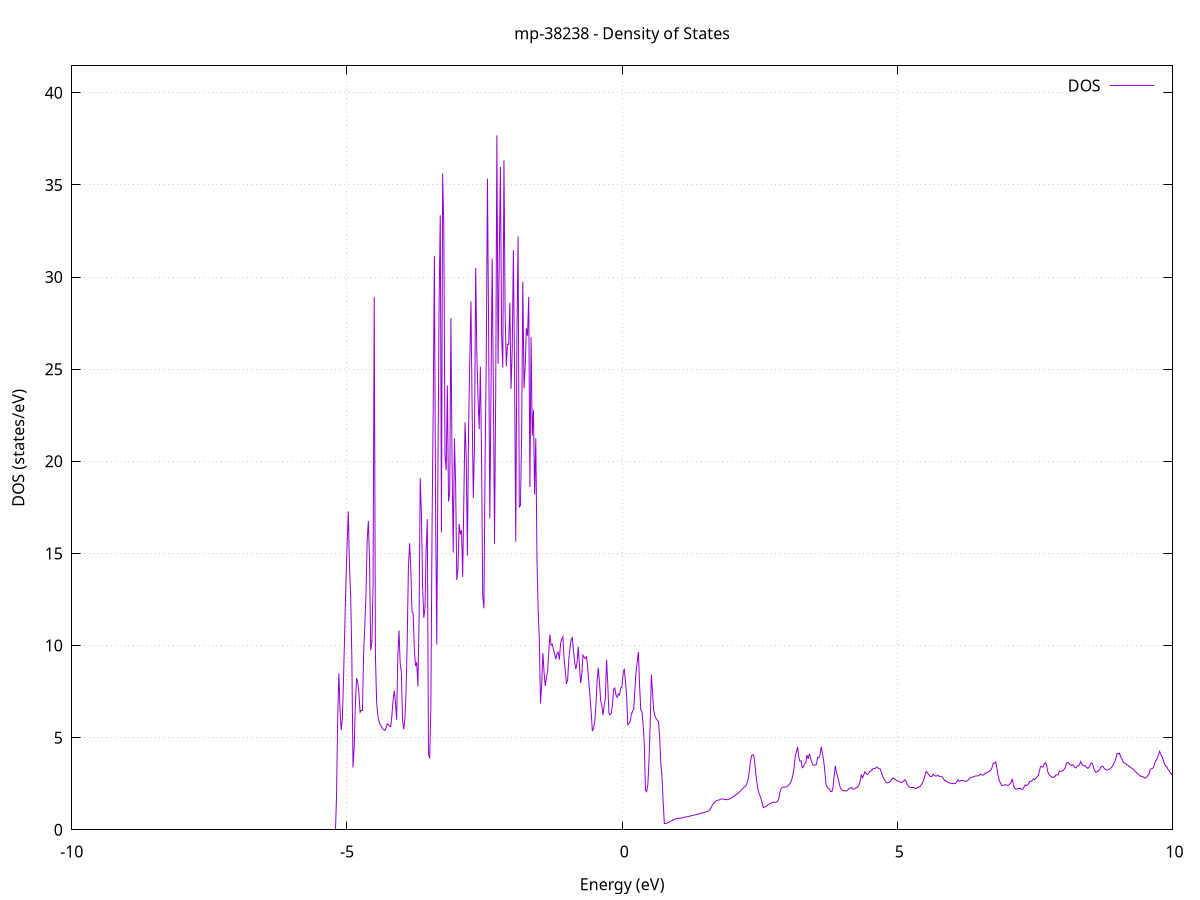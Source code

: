 set title 'mp-38238 - Density of States'
set xlabel 'Energy (eV)'
set ylabel 'DOS (states/eV)'
set grid
set xrange [-10:10]
set yrange [0:41.459]
set xzeroaxis lt -1
set terminal png size 800,600
set output 'mp-38238_dos_gnuplot.png'
plot '-' using 1:2 with lines title 'DOS'
-19.075000 0.000000
-19.053600 0.000000
-19.032100 0.000000
-19.010700 0.000000
-18.989300 0.000000
-18.967900 0.000000
-18.946400 0.000000
-18.925000 0.000000
-18.903600 0.000000
-18.882100 0.000000
-18.860700 0.000000
-18.839300 0.000000
-18.817900 0.000000
-18.796400 0.000000
-18.775000 0.000000
-18.753600 0.000000
-18.732200 0.000000
-18.710700 0.000000
-18.689300 0.000000
-18.667900 0.000000
-18.646400 0.000000
-18.625000 0.000000
-18.603600 0.000000
-18.582200 0.000000
-18.560700 0.000000
-18.539300 0.000000
-18.517900 0.000000
-18.496500 0.000000
-18.475000 0.000000
-18.453600 0.000000
-18.432200 0.000000
-18.410700 0.000000
-18.389300 0.000000
-18.367900 0.000000
-18.346500 0.000000
-18.325000 0.000000
-18.303600 0.000000
-18.282200 0.000000
-18.260800 0.000000
-18.239300 0.000000
-18.217900 0.000000
-18.196500 0.000000
-18.175000 0.000000
-18.153600 0.000000
-18.132200 0.000000
-18.110800 0.000000
-18.089300 0.000000
-18.067900 0.000000
-18.046500 0.000000
-18.025100 0.000000
-18.003600 0.000000
-17.982200 0.000000
-17.960800 0.000000
-17.939300 0.000000
-17.917900 0.000000
-17.896500 0.000000
-17.875100 0.000000
-17.853600 0.000000
-17.832200 0.000000
-17.810800 0.000000
-17.789400 0.000000
-17.767900 0.000000
-17.746500 0.000000
-17.725100 0.000000
-17.703600 0.000000
-17.682200 0.000000
-17.660800 0.000000
-17.639400 0.000000
-17.617900 0.000000
-17.596500 0.000000
-17.575100 0.000000
-17.553700 0.000000
-17.532200 0.000000
-17.510800 0.000000
-17.489400 0.000000
-17.468000 0.000000
-17.446500 0.000000
-17.425100 0.000000
-17.403700 0.000000
-17.382200 0.000000
-17.360800 0.000000
-17.339400 0.000000
-17.318000 0.000000
-17.296500 0.000000
-17.275100 0.000000
-17.253700 0.000000
-17.232300 0.000000
-17.210800 0.000000
-17.189400 0.000000
-17.168000 0.000000
-17.146500 0.000000
-17.125100 0.782300
-17.103700 24.468500
-17.082300 13.348900
-17.060800 11.013000
-17.039400 10.935100
-17.018000 13.830100
-16.996600 36.180000
-16.975100 0.000000
-16.953700 0.000000
-16.932300 0.000000
-16.910800 0.359900
-16.889400 26.044300
-16.868000 11.754100
-16.846600 8.698900
-16.825100 8.702000
-16.803700 8.556500
-16.782300 10.237100
-16.760900 11.530400
-16.739400 0.000000
-16.718000 0.000000
-16.696600 0.000000
-16.675100 0.000000
-16.653700 0.000000
-16.632300 0.000000
-16.610900 0.000000
-16.589400 0.000000
-16.568000 0.000000
-16.546600 0.000000
-16.525200 0.000000
-16.503700 0.000000
-16.482300 0.000000
-16.460900 0.000000
-16.439400 0.000000
-16.418000 0.000000
-16.396600 0.000000
-16.375200 0.000000
-16.353700 0.000000
-16.332300 27.161800
-16.310900 11.404700
-16.289500 8.244100
-16.268000 8.246500
-16.246600 8.117900
-16.225200 8.120100
-16.203700 10.941200
-16.182300 29.821400
-16.160900 0.000000
-16.139500 0.000000
-16.118000 0.000000
-16.096600 0.000000
-16.075200 0.000000
-16.053800 0.000000
-16.032300 0.000000
-16.010900 0.000000
-15.989500 0.000000
-15.968000 0.000000
-15.946600 0.000000
-15.925200 0.000000
-15.903800 0.000000
-15.882300 0.000000
-15.860900 0.000000
-15.839500 0.000000
-15.818100 0.000000
-15.796600 0.000000
-15.775200 0.000000
-15.753800 0.000000
-15.732300 0.000000
-15.710900 0.000000
-15.689500 0.000000
-15.668100 0.000000
-15.646600 0.000000
-15.625200 0.000000
-15.603800 0.000000
-15.582400 0.000000
-15.560900 0.000000
-15.539500 0.000000
-15.518100 0.000000
-15.496600 0.000000
-15.475200 0.000000
-15.453800 0.000000
-15.432400 0.000000
-15.410900 0.000000
-15.389500 0.000000
-15.368100 0.000000
-15.346700 0.000000
-15.325200 0.000000
-15.303800 0.000000
-15.282400 0.000000
-15.260900 0.000000
-15.239500 0.000000
-15.218100 0.000000
-15.196700 0.000000
-15.175200 0.000000
-15.153800 0.000000
-15.132400 0.000000
-15.111000 0.000000
-15.089500 0.000000
-15.068100 0.000000
-15.046700 0.000000
-15.025200 0.000000
-15.003800 0.000000
-14.982400 0.000000
-14.961000 0.000000
-14.939500 0.000000
-14.918100 0.000000
-14.896700 0.000000
-14.875300 0.000000
-14.853800 0.000000
-14.832400 0.000000
-14.811000 0.000000
-14.789500 0.000000
-14.768100 0.000000
-14.746700 0.000000
-14.725300 0.000000
-14.703800 0.000000
-14.682400 0.000000
-14.661000 0.000000
-14.639600 0.000000
-14.618100 0.000000
-14.596700 0.000000
-14.575300 0.000000
-14.553900 0.000000
-14.532400 0.000000
-14.511000 0.000000
-14.489600 0.000000
-14.468100 0.000000
-14.446700 0.000000
-14.425300 0.000000
-14.403900 0.000000
-14.382400 0.000000
-14.361000 0.000000
-14.339600 0.000000
-14.318200 0.000000
-14.296700 0.000000
-14.275300 0.000000
-14.253900 0.000000
-14.232400 0.000000
-14.211000 0.000000
-14.189600 0.000000
-14.168200 0.000000
-14.146700 0.000000
-14.125300 0.000000
-14.103900 0.000000
-14.082500 0.000000
-14.061000 0.000000
-14.039600 0.000000
-14.018200 0.000000
-13.996700 0.000000
-13.975300 0.000000
-13.953900 0.000000
-13.932500 0.000000
-13.911000 0.000000
-13.889600 0.000000
-13.868200 0.000000
-13.846800 0.000000
-13.825300 0.000000
-13.803900 0.000000
-13.782500 0.000000
-13.761000 0.000000
-13.739600 0.000000
-13.718200 0.000000
-13.696800 0.000000
-13.675300 0.000000
-13.653900 0.000000
-13.632500 0.000000
-13.611100 0.000000
-13.589600 0.000000
-13.568200 0.000000
-13.546800 0.000000
-13.525300 0.000000
-13.503900 0.000000
-13.482500 0.000000
-13.461100 0.000000
-13.439600 0.000000
-13.418200 0.000000
-13.396800 0.000000
-13.375400 0.000000
-13.353900 0.000000
-13.332500 0.000000
-13.311100 0.000000
-13.289600 0.000000
-13.268200 0.000000
-13.246800 0.000000
-13.225400 0.000000
-13.203900 0.000000
-13.182500 0.000000
-13.161100 0.000000
-13.139700 0.000000
-13.118200 0.000000
-13.096800 0.000000
-13.075400 0.000000
-13.053900 0.000000
-13.032500 0.000000
-13.011100 0.000000
-12.989700 0.000000
-12.968200 0.000000
-12.946800 0.000000
-12.925400 0.000000
-12.904000 0.000000
-12.882500 0.000000
-12.861100 0.000000
-12.839700 0.000000
-12.818200 0.000000
-12.796800 0.000000
-12.775400 0.000000
-12.754000 0.000000
-12.732500 0.000000
-12.711100 0.000000
-12.689700 0.000000
-12.668300 0.000000
-12.646800 0.000000
-12.625400 0.000000
-12.604000 0.000000
-12.582500 0.000000
-12.561100 0.000000
-12.539700 0.000000
-12.518300 0.000000
-12.496800 0.000000
-12.475400 0.000000
-12.454000 0.000000
-12.432600 0.000000
-12.411100 0.000000
-12.389700 0.000000
-12.368300 0.000000
-12.346800 0.000000
-12.325400 0.000000
-12.304000 0.000000
-12.282600 0.000000
-12.261100 0.000000
-12.239700 0.000000
-12.218300 0.000000
-12.196900 0.000000
-12.175400 0.000000
-12.154000 0.000000
-12.132600 0.000000
-12.111100 0.000000
-12.089700 0.000000
-12.068300 0.000000
-12.046900 0.000000
-12.025400 0.000000
-12.004000 0.000000
-11.982600 0.000000
-11.961200 0.000000
-11.939700 0.000000
-11.918300 0.000000
-11.896900 0.000000
-11.875400 0.000000
-11.854000 0.000000
-11.832600 0.000000
-11.811200 0.000000
-11.789700 0.000000
-11.768300 0.000000
-11.746900 0.000000
-11.725500 0.000000
-11.704000 0.000000
-11.682600 0.000000
-11.661200 0.000000
-11.639800 0.000000
-11.618300 0.000000
-11.596900 0.000000
-11.575500 0.000000
-11.554000 0.000000
-11.532600 0.000000
-11.511200 0.000000
-11.489800 0.000000
-11.468300 0.000000
-11.446900 0.000000
-11.425500 0.000000
-11.404100 0.000000
-11.382600 0.000000
-11.361200 0.000000
-11.339800 0.000000
-11.318300 0.000000
-11.296900 0.000000
-11.275500 0.000000
-11.254100 0.000000
-11.232600 0.000000
-11.211200 0.000000
-11.189800 0.000000
-11.168400 0.000000
-11.146900 0.000000
-11.125500 0.000000
-11.104100 0.000000
-11.082600 0.000000
-11.061200 0.000000
-11.039800 0.000000
-11.018400 0.000000
-10.996900 0.000000
-10.975500 0.000000
-10.954100 0.000000
-10.932700 0.000000
-10.911200 0.000000
-10.889800 0.000000
-10.868400 0.000000
-10.846900 0.000000
-10.825500 0.000000
-10.804100 0.000000
-10.782700 0.000000
-10.761200 0.000000
-10.739800 0.000000
-10.718400 0.000000
-10.697000 0.000000
-10.675500 0.000000
-10.654100 0.000000
-10.632700 0.000000
-10.611200 0.000000
-10.589800 0.000000
-10.568400 0.000000
-10.547000 0.000000
-10.525500 0.000000
-10.504100 0.000000
-10.482700 0.000000
-10.461300 0.000000
-10.439800 0.000000
-10.418400 0.000000
-10.397000 0.000000
-10.375500 0.000000
-10.354100 0.000000
-10.332700 0.000000
-10.311300 0.000000
-10.289800 0.000000
-10.268400 0.000000
-10.247000 0.000000
-10.225600 0.000000
-10.204100 0.000000
-10.182700 0.000000
-10.161300 0.000000
-10.139800 0.000000
-10.118400 0.000000
-10.097000 0.000000
-10.075600 0.000000
-10.054100 0.000000
-10.032700 0.000000
-10.011300 0.000000
-9.989900 0.000000
-9.968400 0.000000
-9.947000 0.000000
-9.925600 0.000000
-9.904100 0.000000
-9.882700 0.000000
-9.861300 0.000000
-9.839900 0.000000
-9.818400 0.000000
-9.797000 0.000000
-9.775600 0.000000
-9.754200 0.000000
-9.732700 0.000000
-9.711300 0.000000
-9.689900 0.000000
-9.668400 0.000000
-9.647000 0.000000
-9.625600 0.000000
-9.604200 0.000000
-9.582700 0.000000
-9.561300 0.000000
-9.539900 0.000000
-9.518500 0.000000
-9.497000 0.000000
-9.475600 0.000000
-9.454200 0.000000
-9.432700 0.000000
-9.411300 0.000000
-9.389900 0.000000
-9.368500 0.000000
-9.347000 0.000000
-9.325600 0.000000
-9.304200 0.000000
-9.282800 0.000000
-9.261300 0.000000
-9.239900 0.000000
-9.218500 0.000000
-9.197000 0.000000
-9.175600 0.000000
-9.154200 0.000000
-9.132800 0.000000
-9.111300 0.000000
-9.089900 0.000000
-9.068500 0.000000
-9.047100 0.000000
-9.025600 0.000000
-9.004200 0.000000
-8.982800 0.000000
-8.961300 0.000000
-8.939900 0.000000
-8.918500 0.000000
-8.897100 0.000000
-8.875600 0.000000
-8.854200 0.000000
-8.832800 0.000000
-8.811400 0.000000
-8.789900 0.000000
-8.768500 0.000000
-8.747100 0.000000
-8.725700 0.000000
-8.704200 0.000000
-8.682800 0.000000
-8.661400 0.000000
-8.639900 0.000000
-8.618500 0.000000
-8.597100 0.000000
-8.575700 0.000000
-8.554200 0.000000
-8.532800 0.000000
-8.511400 0.000000
-8.490000 0.000000
-8.468500 0.000000
-8.447100 0.000000
-8.425700 0.000000
-8.404200 0.000000
-8.382800 0.000000
-8.361400 0.000000
-8.340000 0.000000
-8.318500 0.000000
-8.297100 0.000000
-8.275700 0.000000
-8.254300 0.000000
-8.232800 0.000000
-8.211400 0.000000
-8.190000 0.000000
-8.168500 0.000000
-8.147100 0.000000
-8.125700 0.000000
-8.104300 0.000000
-8.082800 0.000000
-8.061400 0.000000
-8.040000 0.000000
-8.018600 0.000000
-7.997100 0.000000
-7.975700 0.000000
-7.954300 0.000000
-7.932800 0.000000
-7.911400 0.000000
-7.890000 0.000000
-7.868600 0.000000
-7.847100 0.000000
-7.825700 0.000000
-7.804300 0.000000
-7.782900 0.000000
-7.761400 0.000000
-7.740000 0.000000
-7.718600 0.000000
-7.697100 0.000000
-7.675700 0.000000
-7.654300 0.000000
-7.632900 0.000000
-7.611400 0.000000
-7.590000 0.000000
-7.568600 0.000000
-7.547200 0.000000
-7.525700 0.000000
-7.504300 0.000000
-7.482900 0.000000
-7.461400 0.000000
-7.440000 0.000000
-7.418600 0.000000
-7.397200 0.000000
-7.375700 0.000000
-7.354300 0.000000
-7.332900 0.000000
-7.311500 0.000000
-7.290000 0.000000
-7.268600 0.000000
-7.247200 0.000000
-7.225700 0.000000
-7.204300 0.000000
-7.182900 0.000000
-7.161500 0.000000
-7.140000 0.000000
-7.118600 0.000000
-7.097200 0.000000
-7.075800 0.000000
-7.054300 0.000000
-7.032900 0.000000
-7.011500 0.000000
-6.990000 0.000000
-6.968600 0.000000
-6.947200 0.000000
-6.925800 0.000000
-6.904300 0.000000
-6.882900 0.000000
-6.861500 0.000000
-6.840100 0.000000
-6.818600 0.000000
-6.797200 0.000000
-6.775800 0.000000
-6.754300 0.000000
-6.732900 0.000000
-6.711500 0.000000
-6.690100 0.000000
-6.668600 0.000000
-6.647200 0.000000
-6.625800 0.000000
-6.604400 0.000000
-6.582900 0.000000
-6.561500 0.000000
-6.540100 0.000000
-6.518600 0.000000
-6.497200 0.000000
-6.475800 0.000000
-6.454400 0.000000
-6.432900 0.000000
-6.411500 0.000000
-6.390100 0.000000
-6.368700 0.000000
-6.347200 0.000000
-6.325800 0.000000
-6.304400 0.000000
-6.282900 0.000000
-6.261500 0.000000
-6.240100 0.000000
-6.218700 0.000000
-6.197200 0.000000
-6.175800 0.000000
-6.154400 0.000000
-6.133000 0.000000
-6.111500 0.000000
-6.090100 0.000000
-6.068700 0.000000
-6.047200 0.000000
-6.025800 0.000000
-6.004400 0.000000
-5.983000 0.000000
-5.961500 0.000000
-5.940100 0.000000
-5.918700 0.000000
-5.897300 0.000000
-5.875800 0.000000
-5.854400 0.000000
-5.833000 0.000000
-5.811600 0.000000
-5.790100 0.000000
-5.768700 0.000000
-5.747300 0.000000
-5.725800 0.000000
-5.704400 0.000000
-5.683000 0.000000
-5.661600 0.000000
-5.640100 0.000000
-5.618700 0.000000
-5.597300 0.000000
-5.575900 0.000000
-5.554400 0.000000
-5.533000 0.000000
-5.511600 0.000000
-5.490100 0.000000
-5.468700 0.000000
-5.447300 0.000000
-5.425900 0.000000
-5.404400 0.000000
-5.383000 0.000000
-5.361600 0.000000
-5.340200 0.000000
-5.318700 0.000000
-5.297300 0.000000
-5.275900 0.000000
-5.254400 0.000000
-5.233000 0.000000
-5.211600 0.000000
-5.190200 1.776500
-5.168700 6.047500
-5.147300 8.491800
-5.125900 6.462900
-5.104500 5.410400
-5.083000 6.064800
-5.061600 8.310000
-5.040200 10.897600
-5.018700 13.447300
-4.997300 15.508400
-4.975900 17.279200
-4.954500 14.274900
-4.933000 12.784400
-4.911600 9.379300
-4.890200 3.375400
-4.868800 4.504200
-4.847300 6.797400
-4.825900 8.230100
-4.804500 8.041600
-4.783000 7.423100
-4.761600 6.373900
-4.740200 6.488600
-4.718800 6.476500
-4.697300 9.583200
-4.675900 11.067200
-4.654500 12.759700
-4.633100 15.675600
-4.611600 16.764300
-4.590200 14.670100
-4.568800 9.742200
-4.547300 10.155600
-4.525900 13.264600
-4.504500 28.906100
-4.483100 9.526500
-4.461600 6.940400
-4.440200 6.231600
-4.418800 5.888600
-4.397400 5.712800
-4.375900 5.610900
-4.354500 5.499600
-4.333100 5.428900
-4.311600 5.392400
-4.290200 5.546100
-4.268800 5.749600
-4.247400 5.718600
-4.225900 5.613500
-4.204500 5.598500
-4.183100 6.215700
-4.161700 7.069700
-4.140200 7.547500
-4.118800 6.907800
-4.097400 5.973300
-4.075900 9.407800
-4.054500 10.813400
-4.033100 9.026400
-4.011700 8.546300
-3.990200 5.956400
-3.968800 5.453700
-3.947400 6.030600
-3.926000 7.518400
-3.904500 10.384500
-3.883100 14.319700
-3.861700 15.548200
-3.840200 14.177500
-3.818800 11.834500
-3.797400 11.773000
-3.776000 9.788900
-3.754500 8.892700
-3.733100 9.096500
-3.711700 7.777600
-3.690300 11.397600
-3.668800 19.076300
-3.647400 17.157800
-3.626000 13.268500
-3.604500 11.494600
-3.583100 12.028100
-3.561700 15.244900
-3.540300 16.854200
-3.518800 4.109600
-3.497400 3.868700
-3.476000 6.626500
-3.454600 16.174000
-3.433100 22.848100
-3.411700 31.151700
-3.390300 17.637200
-3.368800 10.056400
-3.347400 19.495700
-3.326000 28.618400
-3.304600 33.357000
-3.283100 16.134900
-3.261700 35.618000
-3.240300 32.736100
-3.218900 20.389100
-3.197400 19.506600
-3.176000 24.118500
-3.154600 17.821700
-3.133100 18.304500
-3.111700 27.765800
-3.090300 19.843000
-3.068900 15.047200
-3.047400 21.242100
-3.026000 18.816600
-3.004600 13.554300
-2.983200 14.159000
-2.961700 16.592400
-2.940300 16.032400
-2.918900 16.264600
-2.897500 13.724900
-2.876000 18.043600
-2.854600 22.114700
-2.833200 20.287500
-2.811700 14.878400
-2.790300 21.805700
-2.768900 25.371000
-2.747500 28.687200
-2.726000 22.938900
-2.704600 18.005000
-2.683200 20.824600
-2.661800 30.486500
-2.640300 25.836300
-2.618900 23.449500
-2.597500 21.745300
-2.576000 25.141500
-2.554600 20.295900
-2.533200 12.652800
-2.511800 12.017700
-2.490300 19.924300
-2.468900 25.553100
-2.447500 35.339900
-2.426100 27.063700
-2.404600 16.891900
-2.383200 23.630200
-2.361800 30.998700
-2.340300 24.080000
-2.318900 15.512500
-2.297500 23.782000
-2.276100 37.689800
-2.254600 25.292200
-2.233200 30.919500
-2.211800 35.982600
-2.190400 26.844500
-2.168900 25.080800
-2.147500 36.341000
-2.126100 27.963500
-2.104600 25.158600
-2.083200 26.351200
-2.061800 26.339800
-2.040400 28.602500
-2.018900 23.930600
-1.997500 25.991200
-1.976100 31.462300
-1.954700 24.852600
-1.933200 15.628800
-1.911800 26.883500
-1.890400 32.198300
-1.868900 17.494900
-1.847500 17.614800
-1.826100 21.456000
-1.804700 29.736000
-1.783200 23.962300
-1.761800 25.165700
-1.740400 27.232300
-1.719000 26.812300
-1.697500 28.926800
-1.676100 18.593300
-1.654700 26.737800
-1.633200 21.387300
-1.611800 22.769900
-1.590400 18.189600
-1.569000 21.245400
-1.547500 14.678200
-1.526100 11.910200
-1.504700 10.338100
-1.483300 6.856300
-1.461800 7.896200
-1.440400 9.594300
-1.419000 8.558900
-1.397500 7.809900
-1.376100 8.261500
-1.354700 8.592600
-1.333300 9.688500
-1.311800 10.597600
-1.290400 10.024200
-1.269000 10.074700
-1.247600 9.773100
-1.226100 9.540200
-1.204700 9.256100
-1.183300 9.570100
-1.161800 9.645200
-1.140400 9.231300
-1.119000 10.103200
-1.097600 10.355800
-1.076100 10.468000
-1.054700 9.266900
-1.033300 8.615200
-1.011900 7.917200
-0.990400 8.144100
-0.969000 9.276000
-0.947600 9.850100
-0.926100 10.339800
-0.904700 10.420300
-0.883300 9.682500
-0.861900 9.054200
-0.840400 8.718400
-0.819000 9.097900
-0.797600 9.927500
-0.776200 8.933800
-0.754700 7.963800
-0.733300 8.426000
-0.711900 9.476700
-0.690400 9.368700
-0.669000 9.290600
-0.647600 9.391500
-0.626200 8.799600
-0.604700 7.983100
-0.583300 7.190000
-0.561900 6.358600
-0.540500 5.353200
-0.519000 5.516200
-0.497600 5.847100
-0.476200 6.779600
-0.454700 8.083800
-0.433300 8.790400
-0.411900 7.986000
-0.390500 7.009500
-0.369000 6.744900
-0.347600 6.217300
-0.326200 6.751600
-0.304800 7.170100
-0.283300 9.225800
-0.261900 7.983500
-0.240500 6.343100
-0.219000 6.234500
-0.197600 6.312800
-0.176200 6.768100
-0.154800 7.613300
-0.133300 7.696700
-0.111900 7.310700
-0.090500 7.188500
-0.069100 7.372800
-0.047600 7.302200
-0.026200 7.703100
-0.004800 7.743100
0.016600 8.440100
0.038100 8.744900
0.059500 8.058900
0.080900 7.318200
0.102400 5.696900
0.123800 5.760200
0.145200 5.868700
0.166600 6.233600
0.188100 6.430900
0.209500 6.522000
0.230900 7.602400
0.252300 8.576700
0.273800 9.101300
0.295200 9.653600
0.316600 7.848600
0.338100 6.508200
0.359500 6.421900
0.380900 5.706700
0.402300 4.673000
0.423800 2.152200
0.445200 2.072100
0.466600 2.441400
0.488000 3.767200
0.509500 5.708000
0.530900 8.429500
0.552300 7.450700
0.573800 6.474500
0.595200 6.202700
0.616600 6.029500
0.638000 5.939900
0.659500 5.879200
0.680900 5.096900
0.702300 3.599200
0.723700 2.931500
0.745200 1.524200
0.766600 0.336200
0.788000 0.342700
0.809500 0.364400
0.830900 0.389900
0.852300 0.418800
0.873700 0.451000
0.895200 0.485800
0.916600 0.522400
0.938000 0.551200
0.959400 0.578100
0.980900 0.599500
1.002300 0.615200
1.023700 0.624600
1.045200 0.616800
1.066600 0.631200
1.088000 0.647400
1.109400 0.663800
1.130900 0.680400
1.152300 0.691700
1.173700 0.704500
1.195100 0.717500
1.216600 0.731200
1.238000 0.745800
1.259400 0.760900
1.280900 0.776700
1.302300 0.792700
1.323700 0.808600
1.345100 0.824400
1.366600 0.840500
1.388000 0.856700
1.409400 0.873100
1.430800 0.889700
1.452300 0.906600
1.473700 0.923800
1.495100 0.941500
1.516600 0.961100
1.538000 0.983100
1.559400 1.007400
1.580800 1.042300
1.602300 1.111200
1.623700 1.244600
1.645100 1.367400
1.666500 1.460200
1.688000 1.526700
1.709400 1.572900
1.730800 1.598500
1.752300 1.611600
1.773700 1.631600
1.795100 1.665700
1.816500 1.673300
1.838000 1.661500
1.859400 1.646800
1.880800 1.637900
1.902200 1.634400
1.923700 1.641700
1.945100 1.671000
1.966500 1.704700
1.988000 1.739100
2.009400 1.778200
2.030800 1.821200
2.052200 1.863800
2.073700 1.908000
2.095100 1.955200
2.116500 2.007200
2.137900 2.065200
2.159400 2.138000
2.180800 2.208900
2.202200 2.273800
2.223700 2.328500
2.245100 2.363000
2.266500 2.512300
2.287900 2.735400
2.309400 3.142200
2.330800 3.678800
2.352200 4.035100
2.373600 4.077800
2.395100 3.979000
2.416500 3.419100
2.437900 2.797200
2.459400 2.343300
2.480800 2.035100
2.502200 1.858400
2.523600 1.698500
2.545100 1.444200
2.566500 1.203700
2.587900 1.232800
2.609300 1.264900
2.630800 1.310900
2.652200 1.362400
2.673600 1.399800
2.695100 1.424900
2.716500 1.455500
2.737900 1.488500
2.759300 1.502300
2.780800 1.481800
2.802200 1.499900
2.823600 1.538200
2.845000 1.667100
2.866500 2.029000
2.887900 2.233200
2.909300 2.295200
2.930800 2.327900
2.952200 2.312000
2.973600 2.324700
2.995000 2.340000
3.016500 2.399700
3.037900 2.475100
3.059300 2.556800
3.080700 2.712900
3.102200 2.979800
3.123600 3.329600
3.145000 3.997800
3.166400 4.220600
3.187900 4.506000
3.209300 3.934200
3.230700 3.723400
3.252200 3.741100
3.273600 3.368500
3.295000 3.436400
3.316400 3.586600
3.337900 3.637800
3.359300 4.051500
3.380700 3.848300
3.402100 4.127400
3.423600 3.886300
3.445000 3.671200
3.466400 3.511600
3.487900 3.502900
3.509300 3.515500
3.530700 3.557900
3.552100 3.932600
3.573600 3.919300
3.595000 4.052800
3.616400 4.500800
3.637800 4.185800
3.659300 3.796100
3.680700 3.260700
3.702100 2.480100
3.723600 2.339800
3.745000 2.246900
3.766400 2.231400
3.787800 2.074800
3.809300 2.068400
3.830700 2.285400
3.852100 2.908800
3.873500 3.474400
3.895000 3.105200
3.916400 2.873500
3.937800 2.624700
3.959300 2.322200
3.980700 2.201600
4.002100 2.141900
4.023500 2.125100
4.045000 2.112700
4.066400 2.103600
4.087800 2.135900
4.109200 2.189700
4.130700 2.253500
4.152100 2.263700
4.173500 2.291200
4.195000 2.206800
4.216400 2.203200
4.237800 2.258100
4.259200 2.285200
4.280700 2.325800
4.302100 2.433300
4.323500 2.627300
4.344900 3.002400
4.366400 2.821000
4.387800 2.956700
4.409200 3.144800
4.430700 3.071500
4.452100 2.994500
4.473500 3.041200
4.494900 3.153600
4.516400 3.180600
4.537800 3.244300
4.559200 3.317100
4.580600 3.323300
4.602100 3.335400
4.623500 3.401300
4.644900 3.361600
4.666400 3.314100
4.687800 3.308000
4.709200 3.138600
4.730600 2.946100
4.752100 2.782500
4.773500 2.674400
4.794900 2.584000
4.816300 2.541100
4.837800 2.557200
4.859200 2.586600
4.880600 2.660000
4.902100 2.763500
4.923500 2.814900
4.944900 2.773700
4.966300 2.723100
4.987800 2.667900
5.009200 2.652900
5.030600 2.633000
5.052000 2.581000
5.073500 2.566200
5.094900 2.600000
5.116300 2.644600
5.137800 2.715600
5.159200 2.633400
5.180600 2.454200
5.202000 2.362700
5.223500 2.315800
5.244900 2.298100
5.266300 2.302500
5.287700 2.294900
5.309200 2.279000
5.330600 2.225700
5.352000 2.271400
5.373500 2.304500
5.394900 2.327400
5.416300 2.352500
5.437700 2.448000
5.459200 2.552900
5.480600 2.725700
5.502000 2.953600
5.523400 3.163800
5.544900 3.096900
5.566300 3.014700
5.587700 2.925400
5.609200 2.883400
5.630600 2.899100
5.652000 3.010500
5.673400 2.952000
5.694900 2.917000
5.716300 2.920200
5.737700 2.965000
5.759100 2.897300
5.780600 2.903400
5.802000 2.885500
5.823400 2.847700
5.844900 2.740800
5.866300 2.667500
5.887700 2.636100
5.909100 2.591700
5.930600 2.552000
5.952000 2.545500
5.973400 2.518300
5.994800 2.516800
6.016300 2.506300
6.037700 2.502400
6.059100 2.516600
6.080500 2.610800
6.102000 2.716100
6.123400 2.634000
6.144800 2.663100
6.166300 2.679600
6.187700 2.670200
6.209100 2.659100
6.230500 2.642400
6.252000 2.634500
6.273400 2.657700
6.294800 2.717600
6.316200 2.796400
6.337700 2.844300
6.359100 2.852000
6.380500 2.871600
6.402000 2.896700
6.423400 2.921700
6.444800 2.923500
6.466200 2.925800
6.487700 2.951100
6.509100 3.019000
6.530500 2.982000
6.551900 2.962700
6.573400 2.993100
6.594800 3.064800
6.616200 3.079300
6.637700 3.115800
6.659100 3.147600
6.680500 3.193900
6.701900 3.253900
6.723400 3.392900
6.744800 3.611300
6.766200 3.601800
6.787600 3.684800
6.809100 3.325900
6.830500 2.956900
6.851900 2.680600
6.873400 2.540100
6.894800 2.415200
6.916200 2.405400
6.937600 2.420600
6.959100 2.450500
6.980500 2.431800
7.001900 2.403300
7.023300 2.421700
7.044800 2.485800
7.066200 2.559800
7.087600 2.761800
7.109100 2.426300
7.130500 2.273500
7.151900 2.203700
7.173300 2.214700
7.194800 2.234800
7.216200 2.249600
7.237600 2.248000
7.259000 2.191300
7.280500 2.195700
7.301900 2.324300
7.323300 2.438600
7.344800 2.394200
7.366200 2.438400
7.387600 2.507000
7.409000 2.625700
7.430500 2.623600
7.451900 2.677100
7.473300 2.761600
7.494700 2.718000
7.516200 2.786200
7.537600 2.858800
7.559000 2.935400
7.580500 3.158700
7.601900 3.435600
7.623300 3.428900
7.644700 3.394100
7.666200 3.538300
7.687600 3.638000
7.709000 3.549200
7.730400 3.182200
7.751900 3.022200
7.773300 2.942500
7.794700 2.890000
7.816200 2.842100
7.837600 2.849900
7.859000 2.891000
7.880400 2.970300
7.901900 2.975400
7.923300 2.978200
7.944700 3.172400
7.966100 3.167200
7.987600 3.186300
8.009000 3.213100
8.030400 3.282600
8.051900 3.371600
8.073300 3.626100
8.094700 3.654100
8.116100 3.616600
8.137600 3.532600
8.159000 3.495000
8.180400 3.537100
8.201800 3.503300
8.223300 3.386900
8.244700 3.355800
8.266100 3.439000
8.287600 3.491800
8.309000 3.519200
8.330400 3.704400
8.351800 3.587100
8.373300 3.485000
8.394700 3.465300
8.416100 3.481000
8.437500 3.384800
8.459000 3.337100
8.480400 3.398000
8.501800 3.501900
8.523300 3.624700
8.544700 3.602000
8.566100 3.370900
8.587500 3.201100
8.609000 3.121600
8.630400 3.154500
8.651800 3.175700
8.673200 3.263300
8.694700 3.376400
8.716100 3.436300
8.737500 3.437900
8.759000 3.334600
8.780400 3.273900
8.801800 3.246900
8.823200 3.245700
8.844700 3.274800
8.866100 3.320300
8.887500 3.359400
8.908900 3.459000
8.930400 3.579800
8.951800 3.707100
8.973200 3.884700
8.994600 4.149700
9.016100 4.116800
9.037500 4.155800
9.058900 3.950300
9.080400 3.874600
9.101800 3.699000
9.123200 3.624100
9.144600 3.590400
9.166100 3.539900
9.187500 3.509400
9.208900 3.455500
9.230300 3.405900
9.251800 3.355500
9.273200 3.320100
9.294600 3.264300
9.316100 3.169000
9.337500 3.127300
9.358900 3.079400
9.380300 3.015900
9.401800 2.955200
9.423200 2.907200
9.444600 2.892500
9.466000 2.875300
9.487500 2.816100
9.508900 2.808600
9.530300 2.856400
9.551800 2.935600
9.573200 3.030600
9.594600 3.280400
9.616000 3.313000
9.637500 3.321100
9.658900 3.421700
9.680300 3.640700
9.701700 3.777500
9.723200 3.874500
9.744600 4.065000
9.766000 4.254800
9.787500 4.091000
9.808900 3.974200
9.830300 3.783600
9.851700 3.600600
9.873200 3.465800
9.894600 3.437600
9.916000 3.291200
9.937400 3.209100
9.958900 3.108500
9.980300 3.024700
10.001700 2.923500
10.023200 2.854700
10.044600 2.776500
10.066000 2.729300
10.087400 2.642000
10.108900 2.683900
10.130300 2.791000
10.151700 2.893900
10.173100 3.043800
10.194600 3.213000
10.216000 3.388200
10.237400 3.622900
10.258900 3.572100
10.280300 3.668500
10.301700 3.774500
10.323100 3.910900
10.344600 4.114600
10.366000 4.157600
10.387400 4.172700
10.408800 4.339300
10.430300 4.117900
10.451700 4.045300
10.473100 3.999700
10.494600 3.962700
10.516000 3.931000
10.537400 3.845000
10.558800 3.730100
10.580300 3.651500
10.601700 3.628300
10.623100 3.615200
10.644500 3.575400
10.666000 3.544400
10.687400 3.538800
10.708800 3.559800
10.730300 3.597300
10.751700 3.647500
10.773100 3.703200
10.794500 3.789000
10.816000 3.792100
10.837400 3.731300
10.858800 3.655400
10.880200 3.588700
10.901700 3.667400
10.923100 3.622000
10.944500 3.486900
10.966000 3.414200
10.987400 3.372500
11.008800 3.358000
11.030200 3.383100
11.051700 3.480900
11.073100 3.491200
11.094500 3.560900
11.115900 3.626100
11.137400 3.713500
11.158800 3.855200
11.180200 4.075100
11.201700 4.202700
11.223100 4.237700
11.244500 4.388000
11.265900 4.381700
11.287400 4.167700
11.308800 3.909300
11.330200 3.745900
11.351600 3.625200
11.373100 3.525100
11.394500 3.440600
11.415900 3.389200
11.437400 3.341400
11.458800 3.317300
11.480200 3.357300
11.501600 3.453100
11.523100 3.524800
11.544500 3.500300
11.565900 3.578900
11.587300 3.675200
11.608800 3.689800
11.630200 3.754500
11.651600 3.774100
11.673100 3.704200
11.694500 3.601200
11.715900 3.470700
11.737300 3.386400
11.758800 3.312800
11.780200 3.287500
11.801600 3.306700
11.823000 3.398500
11.844500 3.549400
11.865900 3.820700
11.887300 3.909900
11.908700 3.824300
11.930200 3.715800
11.951600 3.727800
11.973000 3.809200
11.994500 3.918400
12.015900 3.928400
12.037300 3.857600
12.058700 3.767700
12.080200 3.677400
12.101600 3.727100
12.123000 3.878400
12.144400 3.849600
12.165900 4.018400
12.187300 4.206100
12.208700 4.335400
12.230200 4.325100
12.251600 4.290200
12.273000 4.290200
12.294400 4.285000
12.315900 4.343000
12.337300 4.339000
12.358700 4.109300
12.380100 3.990600
12.401600 3.989900
12.423000 4.077900
12.444400 4.187800
12.465900 4.233900
12.487300 4.248900
12.508700 4.269800
12.530100 4.309400
12.551600 4.369800
12.573000 4.402100
12.594400 4.412500
12.615800 4.343700
12.637300 4.184400
12.658700 4.106400
12.680100 4.199900
12.701600 4.350500
12.723000 4.368600
12.744400 4.430900
12.765800 4.484500
12.787300 4.610100
12.808700 4.642500
12.830100 4.741100
12.851500 4.794100
12.873000 4.949500
12.894400 4.954600
12.915800 4.818400
12.937300 4.794300
12.958700 4.710600
12.980100 4.519900
13.001500 4.487000
13.023000 4.537000
13.044400 4.683300
13.065800 5.049500
13.087200 4.946100
13.108700 4.782700
13.130100 4.744700
13.151500 4.673200
13.173000 4.605100
13.194400 4.780700
13.215800 4.419600
13.237200 4.290900
13.258700 4.334500
13.280100 4.598500
13.301500 4.926200
13.322900 5.362200
13.344400 5.230900
13.365800 5.098200
13.387200 4.775300
13.408700 4.538000
13.430100 4.343300
13.451500 4.180900
13.472900 4.001400
13.494400 3.933600
13.515800 3.896800
13.537200 3.832700
13.558600 3.792200
13.580100 3.702900
13.601500 3.612900
13.622900 3.679200
13.644400 3.842700
13.665800 4.065400
13.687200 4.232700
13.708600 4.511100
13.730100 4.468400
13.751500 4.531400
13.772900 4.439100
13.794300 4.231300
13.815800 4.050100
13.837200 3.998900
13.858600 4.007400
13.880100 4.037000
13.901500 4.137800
13.922900 4.306000
13.944300 3.890600
13.965800 3.672600
13.987200 3.563200
14.008600 3.507200
14.030000 3.486900
14.051500 3.585600
14.072900 3.689200
14.094300 3.767600
14.115800 3.899900
14.137200 4.002100
14.158600 4.217700
14.180000 4.429500
14.201500 4.550700
14.222900 4.634800
14.244300 4.721300
14.265700 4.685900
14.287200 4.626400
14.308600 4.549700
14.330000 4.575600
14.351500 4.463500
14.372900 4.803800
14.394300 4.476200
14.415700 4.253700
14.437200 4.193400
14.458600 4.093400
14.480000 3.939100
14.501400 3.870800
14.522900 3.864100
14.544300 3.985500
14.565700 4.080300
14.587200 4.177600
14.608600 4.213800
14.630000 4.308300
14.651400 4.486500
14.672900 4.505700
14.694300 4.540300
14.715700 4.654200
14.737100 4.747200
14.758600 4.841700
14.780000 5.076900
14.801400 5.352900
14.822800 5.394400
14.844300 5.439200
14.865700 5.420100
14.887100 5.128200
14.908600 4.703800
14.930000 4.300200
14.951400 4.506300
14.972800 4.405300
14.994300 4.321200
15.015700 4.268300
15.037100 4.306400
15.058500 4.800600
15.080000 5.012200
15.101400 5.259300
15.122800 5.538300
15.144300 5.639400
15.165700 5.447200
15.187100 5.216800
15.208500 5.060400
15.230000 5.015500
15.251400 5.028000
15.272800 4.940800
15.294200 4.776200
15.315700 4.683400
15.337100 4.554600
15.358500 4.510100
15.380000 4.475600
15.401400 4.425500
15.422800 4.315900
15.444200 4.311300
15.465700 4.347300
15.487100 4.334300
15.508500 4.531700
15.529900 4.342500
15.551400 4.335300
15.572800 4.392900
15.594200 4.608800
15.615700 5.054700
15.637100 5.094700
15.658500 4.881600
15.679900 4.725700
15.701400 4.522300
15.722800 4.366900
15.744200 4.192800
15.765600 4.049500
15.787100 4.025000
15.808500 4.043600
15.829900 4.059200
15.851400 4.210200
15.872800 4.516100
15.894200 4.602300
15.915600 4.597700
15.937100 4.527900
15.958500 4.614800
15.979900 4.807900
16.001300 4.987500
16.022800 4.957300
16.044200 4.889100
16.065600 4.836300
16.087100 4.683900
16.108500 4.572000
16.129900 4.445000
16.151300 4.377300
16.172800 4.360600
16.194200 4.419300
16.215600 4.566700
16.237000 4.438000
16.258500 4.381800
16.279900 4.409700
16.301300 4.530300
16.322800 4.525900
16.344200 4.502700
16.365600 4.389600
16.387000 4.276000
16.408500 4.253700
16.429900 4.201300
16.451300 4.162600
16.472700 4.082600
16.494200 4.033700
16.515600 4.010600
16.537000 4.040800
16.558500 4.134800
16.579900 4.289500
16.601300 4.519800
16.622700 4.537300
16.644200 4.529700
16.665600 4.619300
16.687000 4.874000
16.708400 4.784700
16.729900 4.613300
16.751300 4.607700
16.772700 4.652900
16.794200 4.795500
16.815600 4.714400
16.837000 4.547900
16.858400 4.484400
16.879900 4.403300
16.901300 4.229900
16.922700 4.174800
16.944100 4.147900
16.965600 4.094700
16.987000 4.195900
17.008400 4.278600
17.029900 4.370400
17.051300 4.507000
17.072700 4.572500
17.094100 4.719600
17.115600 4.876500
17.137000 5.164400
17.158400 4.852800
17.179800 4.828700
17.201300 4.859000
17.222700 4.796700
17.244100 4.754200
17.265600 4.578700
17.287000 4.570700
17.308400 4.628800
17.329800 4.692500
17.351300 4.771000
17.372700 4.682600
17.394100 4.470700
17.415500 4.433000
17.437000 4.349000
17.458400 4.324600
17.479800 4.309300
17.501300 4.237700
17.522700 4.204700
17.544100 4.197900
17.565500 4.198400
17.587000 4.209300
17.608400 4.243500
17.629800 4.378200
17.651200 4.437200
17.672700 4.640800
17.694100 4.772400
17.715500 4.874700
17.736900 4.992900
17.758400 4.993600
17.779800 5.003000
17.801200 4.910300
17.822700 4.936900
17.844100 5.107900
17.865500 5.097600
17.886900 5.069500
17.908400 5.142700
17.929800 4.789700
17.951200 4.685200
17.972600 4.606200
17.994100 4.596800
18.015500 4.512400
18.036900 4.410800
18.058400 4.372500
18.079800 4.312400
18.101200 4.303500
18.122600 4.314500
18.144100 4.332100
18.165500 4.369100
18.186900 4.382200
18.208300 4.473200
18.229800 4.588800
18.251200 4.673500
18.272600 4.652700
18.294100 4.646500
18.315500 4.728500
18.336900 4.804900
18.358300 4.940700
18.379800 5.122200
18.401200 5.171200
18.422600 5.119600
18.444000 5.151000
18.465500 5.269700
18.486900 5.292700
18.508300 5.338100
18.529800 5.342300
18.551200 5.276200
18.572600 5.110800
18.594000 4.943600
18.615500 4.945700
18.636900 5.001100
18.658300 4.971000
18.679700 5.038600
18.701200 5.027100
18.722600 5.078700
18.744000 5.086400
18.765500 5.079200
18.786900 5.129400
18.808300 5.250200
18.829700 5.411300
18.851200 5.494500
18.872600 5.537100
18.894000 5.506000
18.915400 5.382800
18.936900 5.319500
18.958300 5.269000
18.979700 5.222700
19.001200 5.176400
19.022600 5.171700
19.044000 5.307400
19.065400 5.508700
19.086900 5.782800
19.108300 5.926200
19.129700 6.112400
19.151100 6.228500
19.172600 5.978500
19.194000 5.909200
19.215400 5.852300
19.236900 5.738900
19.258300 5.553500
19.279700 5.383500
19.301100 5.356700
19.322600 5.327600
19.344000 5.397900
19.365400 5.819800
19.386800 5.937600
19.408300 6.034300
19.429700 6.138300
19.451100 6.298500
19.472600 6.526200
19.494000 6.367300
19.515400 6.110900
19.536800 5.752200
19.558300 5.618000
19.579700 5.588700
19.601100 5.564600
19.622500 5.616100
19.644000 5.781500
19.665400 6.039200
19.686800 6.106900
19.708300 5.807500
19.729700 5.649000
19.751100 5.477400
19.772500 5.346900
19.794000 5.322900
19.815400 5.461300
19.836800 5.534400
19.858200 5.585000
19.879700 5.473400
19.901100 5.392300
19.922500 5.408000
19.944000 5.543300
19.965400 5.812400
19.986800 6.059800
20.008200 6.219800
20.029700 6.113700
20.051100 5.857900
20.072500 5.540300
20.093900 5.232600
20.115400 5.021600
20.136800 4.953100
20.158200 4.908900
20.179700 4.923500
20.201100 4.966200
20.222500 5.050500
20.243900 5.079300
20.265400 5.172200
20.286800 5.320200
20.308200 5.474800
20.329600 5.861200
20.351100 5.906800
20.372500 5.666700
20.393900 5.683800
20.415400 5.728500
20.436800 5.274100
20.458200 4.957400
20.479600 4.951100
20.501100 5.176100
20.522500 5.274300
20.543900 5.407600
20.565300 5.639300
20.586800 5.577400
20.608200 5.466400
20.629600 5.334600
20.651000 5.152900
20.672500 5.084600
20.693900 5.018900
20.715300 5.073000
20.736800 5.006000
20.758200 4.957200
20.779600 4.835700
20.801000 4.748700
20.822500 4.581500
20.843900 4.430400
20.865300 4.397600
20.886700 4.473500
20.908200 4.619700
20.929600 4.669900
20.951000 4.657900
20.972500 4.734900
20.993900 4.818400
21.015300 4.780000
21.036700 4.793800
21.058200 4.672500
21.079600 4.369200
21.101000 4.218300
21.122400 4.058300
21.143900 3.864600
21.165300 3.508700
21.186700 3.281700
21.208200 3.267600
21.229600 3.099100
21.251000 2.979600
21.272400 2.809300
21.293900 2.570800
21.315300 2.317800
21.336700 2.153300
21.358100 2.097600
21.379600 2.062500
21.401000 1.998800
21.422400 1.906700
21.443900 1.753200
21.465300 1.590700
21.486700 1.880200
21.508100 1.076100
21.529600 0.749600
21.551000 0.528400
21.572400 0.402800
21.593800 0.323100
21.615300 0.254500
21.636700 0.180000
21.658100 0.128000
21.679600 0.089300
21.701000 0.063400
21.722400 0.044300
21.743800 0.028600
21.765300 0.016300
21.786700 0.007500
21.808100 0.002000
21.829500 0.000000
21.851000 0.000000
21.872400 0.000000
21.893800 0.000000
21.915300 0.000000
21.936700 0.000000
21.958100 0.000000
21.979500 0.000000
22.001000 0.000000
22.022400 0.000000
22.043800 0.000000
22.065200 0.000000
22.086700 0.000000
22.108100 0.000000
22.129500 0.000000
22.151000 0.000000
22.172400 0.000000
22.193800 0.000000
22.215200 0.000000
22.236700 0.000000
22.258100 0.000000
22.279500 0.000000
22.300900 0.000000
22.322400 0.000000
22.343800 0.000000
22.365200 0.000000
22.386700 0.000000
22.408100 0.000000
22.429500 0.000000
22.450900 0.000000
22.472400 0.000000
22.493800 0.000000
22.515200 0.000000
22.536600 0.000000
22.558100 0.000000
22.579500 0.000000
22.600900 0.000000
22.622400 0.000000
22.643800 0.000000
22.665200 0.000000
22.686600 0.000000
22.708100 0.000000
22.729500 0.000000
22.750900 0.000000
22.772300 0.000000
22.793800 0.000000
22.815200 0.000000
22.836600 0.000000
22.858100 0.000000
22.879500 0.000000
22.900900 0.000000
22.922300 0.000000
22.943800 0.000000
22.965200 0.000000
22.986600 0.000000
23.008000 0.000000
23.029500 0.000000
23.050900 0.000000
23.072300 0.000000
23.093800 0.000000
23.115200 0.000000
23.136600 0.000000
23.158000 0.000000
23.179500 0.000000
23.200900 0.000000
23.222300 0.000000
23.243700 0.000000
23.265200 0.000000
23.286600 0.000000
23.308000 0.000000
23.329500 0.000000
23.350900 0.000000
23.372300 0.000000
23.393700 0.000000
23.415200 0.000000
23.436600 0.000000
23.458000 0.000000
23.479400 0.000000
23.500900 0.000000
23.522300 0.000000
23.543700 0.000000
23.565100 0.000000
23.586600 0.000000
23.608000 0.000000
23.629400 0.000000
23.650900 0.000000
23.672300 0.000000
23.693700 0.000000
23.715100 0.000000
23.736600 0.000000
23.758000 0.000000
23.779400 0.000000
e

